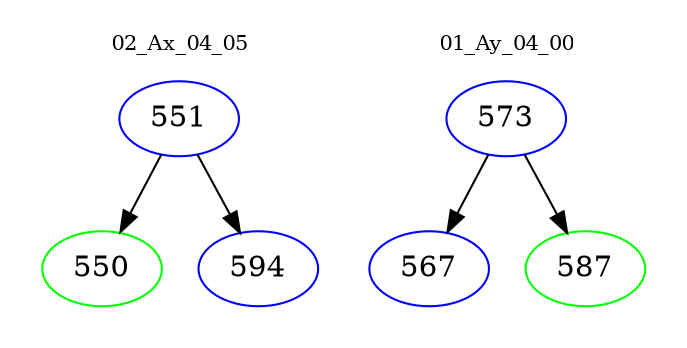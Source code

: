 digraph{
subgraph cluster_0 {
color = white
label = "02_Ax_04_05";
fontsize=10;
T0_551 [label="551", color="blue"]
T0_551 -> T0_550 [color="black"]
T0_550 [label="550", color="green"]
T0_551 -> T0_594 [color="black"]
T0_594 [label="594", color="blue"]
}
subgraph cluster_1 {
color = white
label = "01_Ay_04_00";
fontsize=10;
T1_573 [label="573", color="blue"]
T1_573 -> T1_567 [color="black"]
T1_567 [label="567", color="blue"]
T1_573 -> T1_587 [color="black"]
T1_587 [label="587", color="green"]
}
}
